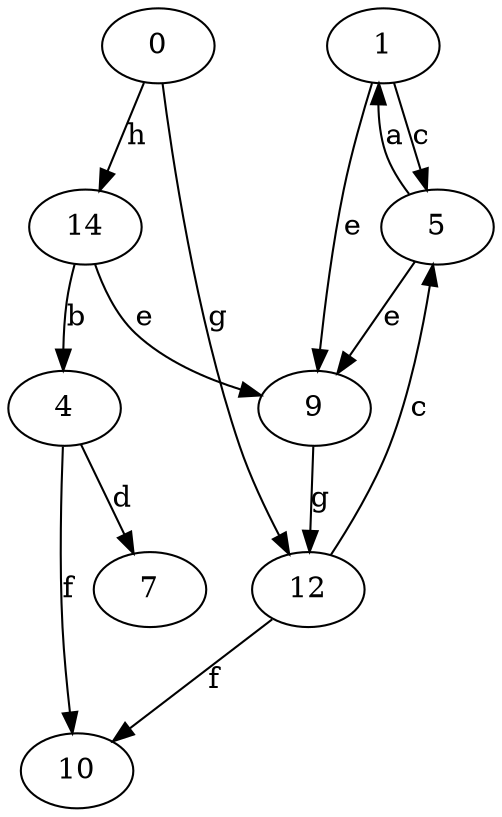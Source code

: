 strict digraph  {
1;
4;
5;
0;
7;
9;
10;
12;
14;
1 -> 5  [label=c];
1 -> 9  [label=e];
4 -> 7  [label=d];
4 -> 10  [label=f];
5 -> 1  [label=a];
5 -> 9  [label=e];
0 -> 12  [label=g];
0 -> 14  [label=h];
9 -> 12  [label=g];
12 -> 5  [label=c];
12 -> 10  [label=f];
14 -> 4  [label=b];
14 -> 9  [label=e];
}
